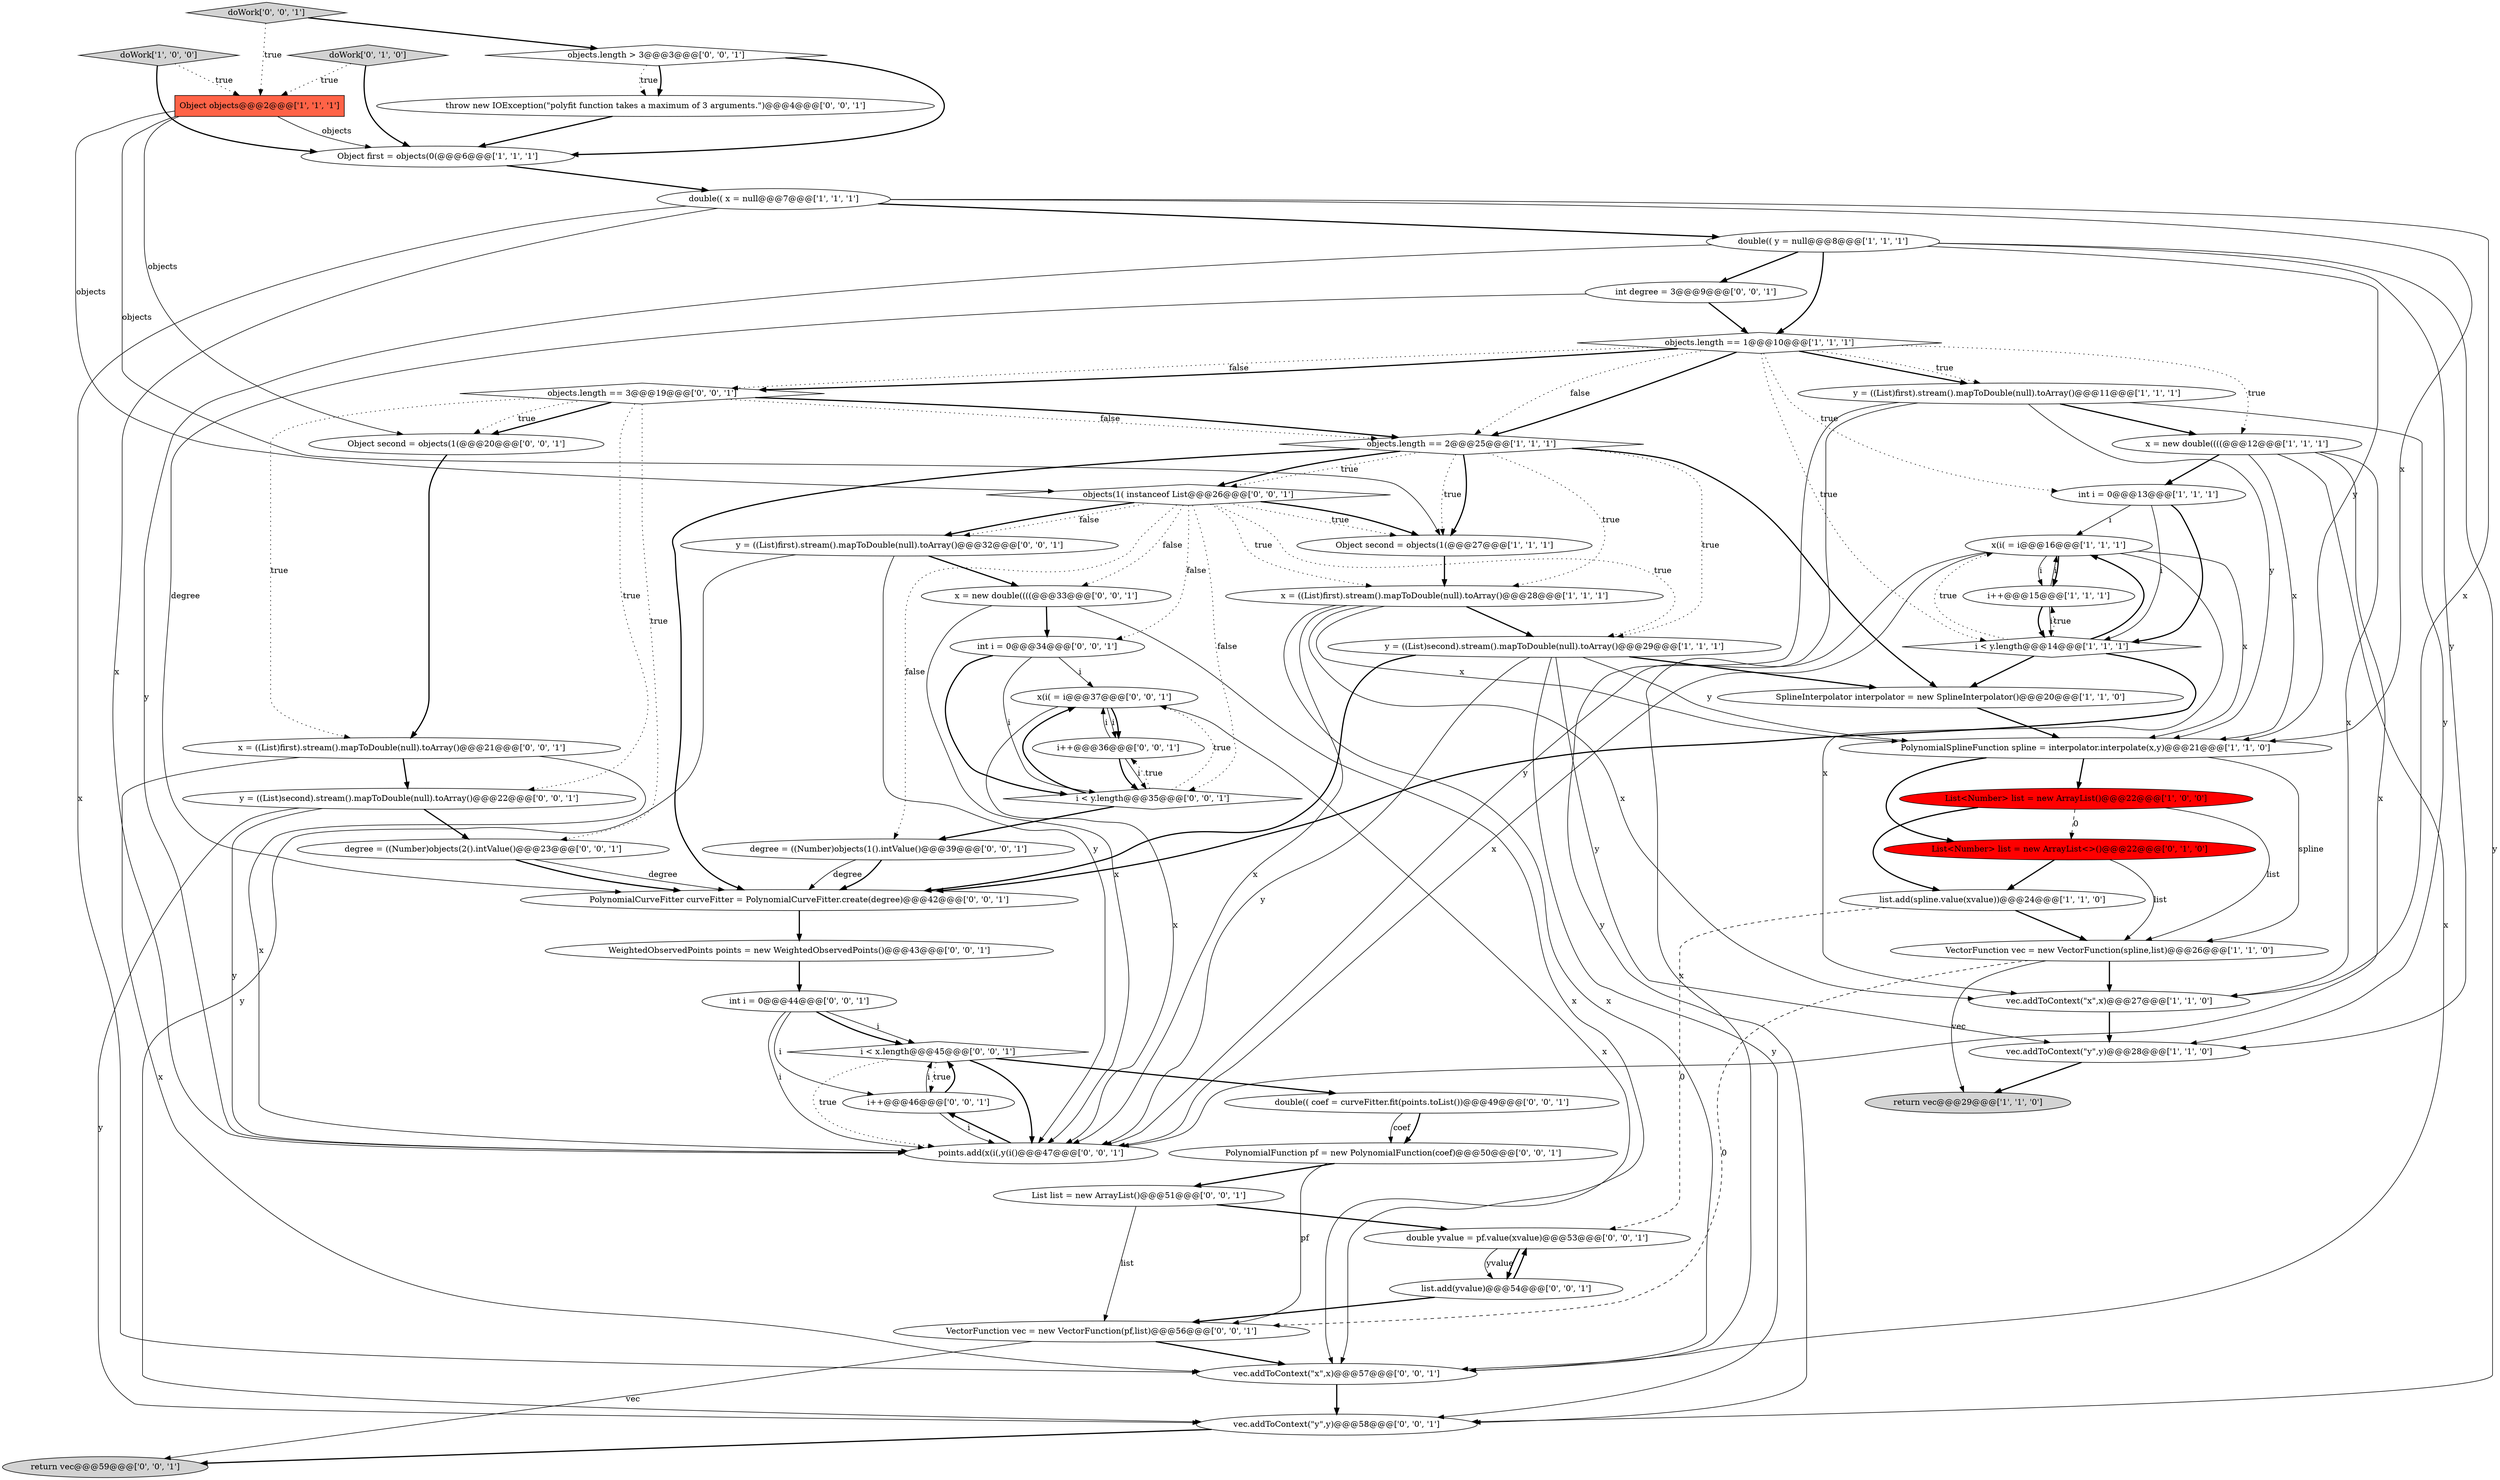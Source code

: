 digraph {
22 [style = filled, label = "objects.length == 1@@@10@@@['1', '1', '1']", fillcolor = white, shape = diamond image = "AAA0AAABBB1BBB"];
30 [style = filled, label = "x = new double((((@@@33@@@['0', '0', '1']", fillcolor = white, shape = ellipse image = "AAA0AAABBB3BBB"];
54 [style = filled, label = "int i = 0@@@44@@@['0', '0', '1']", fillcolor = white, shape = ellipse image = "AAA0AAABBB3BBB"];
12 [style = filled, label = "doWork['1', '0', '0']", fillcolor = lightgray, shape = diamond image = "AAA0AAABBB1BBB"];
31 [style = filled, label = "vec.addToContext(\"y\",y)@@@58@@@['0', '0', '1']", fillcolor = white, shape = ellipse image = "AAA0AAABBB3BBB"];
7 [style = filled, label = "VectorFunction vec = new VectorFunction(spline,list)@@@26@@@['1', '1', '0']", fillcolor = white, shape = ellipse image = "AAA0AAABBB1BBB"];
23 [style = filled, label = "List<Number> list = new ArrayList()@@@22@@@['1', '0', '0']", fillcolor = red, shape = ellipse image = "AAA1AAABBB1BBB"];
41 [style = filled, label = "degree = ((Number)objects(2().intValue()@@@23@@@['0', '0', '1']", fillcolor = white, shape = ellipse image = "AAA0AAABBB3BBB"];
52 [style = filled, label = "objects.length == 3@@@19@@@['0', '0', '1']", fillcolor = white, shape = diamond image = "AAA0AAABBB3BBB"];
55 [style = filled, label = "objects.length > 3@@@3@@@['0', '0', '1']", fillcolor = white, shape = diamond image = "AAA0AAABBB3BBB"];
24 [style = filled, label = "doWork['0', '1', '0']", fillcolor = lightgray, shape = diamond image = "AAA0AAABBB2BBB"];
33 [style = filled, label = "list.add(yvalue)@@@54@@@['0', '0', '1']", fillcolor = white, shape = ellipse image = "AAA0AAABBB3BBB"];
48 [style = filled, label = "i++@@@36@@@['0', '0', '1']", fillcolor = white, shape = ellipse image = "AAA0AAABBB3BBB"];
28 [style = filled, label = "VectorFunction vec = new VectorFunction(pf,list)@@@56@@@['0', '0', '1']", fillcolor = white, shape = ellipse image = "AAA0AAABBB3BBB"];
45 [style = filled, label = "vec.addToContext(\"x\",x)@@@57@@@['0', '0', '1']", fillcolor = white, shape = ellipse image = "AAA0AAABBB3BBB"];
5 [style = filled, label = "double(( x = null@@@7@@@['1', '1', '1']", fillcolor = white, shape = ellipse image = "AAA0AAABBB1BBB"];
10 [style = filled, label = "SplineInterpolator interpolator = new SplineInterpolator()@@@20@@@['1', '1', '0']", fillcolor = white, shape = ellipse image = "AAA0AAABBB1BBB"];
27 [style = filled, label = "x(i( = i@@@37@@@['0', '0', '1']", fillcolor = white, shape = ellipse image = "AAA0AAABBB3BBB"];
29 [style = filled, label = "int degree = 3@@@9@@@['0', '0', '1']", fillcolor = white, shape = ellipse image = "AAA0AAABBB3BBB"];
51 [style = filled, label = "return vec@@@59@@@['0', '0', '1']", fillcolor = lightgray, shape = ellipse image = "AAA0AAABBB3BBB"];
36 [style = filled, label = "y = ((List)second).stream().mapToDouble(null).toArray()@@@22@@@['0', '0', '1']", fillcolor = white, shape = ellipse image = "AAA0AAABBB3BBB"];
32 [style = filled, label = "i < x.length@@@45@@@['0', '0', '1']", fillcolor = white, shape = diamond image = "AAA0AAABBB3BBB"];
3 [style = filled, label = "Object first = objects(0(@@@6@@@['1', '1', '1']", fillcolor = white, shape = ellipse image = "AAA0AAABBB1BBB"];
35 [style = filled, label = "WeightedObservedPoints points = new WeightedObservedPoints()@@@43@@@['0', '0', '1']", fillcolor = white, shape = ellipse image = "AAA0AAABBB3BBB"];
37 [style = filled, label = "PolynomialFunction pf = new PolynomialFunction(coef)@@@50@@@['0', '0', '1']", fillcolor = white, shape = ellipse image = "AAA0AAABBB3BBB"];
34 [style = filled, label = "List list = new ArrayList()@@@51@@@['0', '0', '1']", fillcolor = white, shape = ellipse image = "AAA0AAABBB3BBB"];
8 [style = filled, label = "int i = 0@@@13@@@['1', '1', '1']", fillcolor = white, shape = ellipse image = "AAA0AAABBB1BBB"];
14 [style = filled, label = "i++@@@15@@@['1', '1', '1']", fillcolor = white, shape = ellipse image = "AAA0AAABBB1BBB"];
15 [style = filled, label = "objects.length == 2@@@25@@@['1', '1', '1']", fillcolor = white, shape = diamond image = "AAA0AAABBB1BBB"];
20 [style = filled, label = "x(i( = i@@@16@@@['1', '1', '1']", fillcolor = white, shape = ellipse image = "AAA0AAABBB1BBB"];
40 [style = filled, label = "PolynomialCurveFitter curveFitter = PolynomialCurveFitter.create(degree)@@@42@@@['0', '0', '1']", fillcolor = white, shape = ellipse image = "AAA0AAABBB3BBB"];
6 [style = filled, label = "x = ((List)first).stream().mapToDouble(null).toArray()@@@28@@@['1', '1', '1']", fillcolor = white, shape = ellipse image = "AAA0AAABBB1BBB"];
42 [style = filled, label = "i++@@@46@@@['0', '0', '1']", fillcolor = white, shape = ellipse image = "AAA0AAABBB3BBB"];
46 [style = filled, label = "double yvalue = pf.value(xvalue)@@@53@@@['0', '0', '1']", fillcolor = white, shape = ellipse image = "AAA0AAABBB3BBB"];
25 [style = filled, label = "List<Number> list = new ArrayList<>()@@@22@@@['0', '1', '0']", fillcolor = red, shape = ellipse image = "AAA1AAABBB2BBB"];
47 [style = filled, label = "throw new IOException(\"polyfit function takes a maximum of 3 arguments.\")@@@4@@@['0', '0', '1']", fillcolor = white, shape = ellipse image = "AAA0AAABBB3BBB"];
56 [style = filled, label = "int i = 0@@@34@@@['0', '0', '1']", fillcolor = white, shape = ellipse image = "AAA0AAABBB3BBB"];
17 [style = filled, label = "list.add(spline.value(xvalue))@@@24@@@['1', '1', '0']", fillcolor = white, shape = ellipse image = "AAA0AAABBB1BBB"];
9 [style = filled, label = "y = ((List)first).stream().mapToDouble(null).toArray()@@@11@@@['1', '1', '1']", fillcolor = white, shape = ellipse image = "AAA0AAABBB1BBB"];
43 [style = filled, label = "Object second = objects(1(@@@20@@@['0', '0', '1']", fillcolor = white, shape = ellipse image = "AAA0AAABBB3BBB"];
4 [style = filled, label = "double(( y = null@@@8@@@['1', '1', '1']", fillcolor = white, shape = ellipse image = "AAA0AAABBB1BBB"];
38 [style = filled, label = "y = ((List)first).stream().mapToDouble(null).toArray()@@@32@@@['0', '0', '1']", fillcolor = white, shape = ellipse image = "AAA0AAABBB3BBB"];
44 [style = filled, label = "degree = ((Number)objects(1().intValue()@@@39@@@['0', '0', '1']", fillcolor = white, shape = ellipse image = "AAA0AAABBB3BBB"];
21 [style = filled, label = "vec.addToContext(\"x\",x)@@@27@@@['1', '1', '0']", fillcolor = white, shape = ellipse image = "AAA0AAABBB1BBB"];
0 [style = filled, label = "vec.addToContext(\"y\",y)@@@28@@@['1', '1', '0']", fillcolor = white, shape = ellipse image = "AAA0AAABBB1BBB"];
1 [style = filled, label = "i < y.length@@@14@@@['1', '1', '1']", fillcolor = white, shape = diamond image = "AAA0AAABBB1BBB"];
39 [style = filled, label = "objects(1( instanceof List@@@26@@@['0', '0', '1']", fillcolor = white, shape = diamond image = "AAA0AAABBB3BBB"];
49 [style = filled, label = "points.add(x(i(,y(i()@@@47@@@['0', '0', '1']", fillcolor = white, shape = ellipse image = "AAA0AAABBB3BBB"];
53 [style = filled, label = "x = ((List)first).stream().mapToDouble(null).toArray()@@@21@@@['0', '0', '1']", fillcolor = white, shape = ellipse image = "AAA0AAABBB3BBB"];
50 [style = filled, label = "doWork['0', '0', '1']", fillcolor = lightgray, shape = diamond image = "AAA0AAABBB3BBB"];
18 [style = filled, label = "Object objects@@@2@@@['1', '1', '1']", fillcolor = tomato, shape = box image = "AAA0AAABBB1BBB"];
16 [style = filled, label = "PolynomialSplineFunction spline = interpolator.interpolate(x,y)@@@21@@@['1', '1', '0']", fillcolor = white, shape = ellipse image = "AAA0AAABBB1BBB"];
26 [style = filled, label = "double(( coef = curveFitter.fit(points.toList())@@@49@@@['0', '0', '1']", fillcolor = white, shape = ellipse image = "AAA0AAABBB3BBB"];
11 [style = filled, label = "Object second = objects(1(@@@27@@@['1', '1', '1']", fillcolor = white, shape = ellipse image = "AAA0AAABBB1BBB"];
57 [style = filled, label = "i < y.length@@@35@@@['0', '0', '1']", fillcolor = white, shape = diamond image = "AAA0AAABBB3BBB"];
19 [style = filled, label = "x = new double((((@@@12@@@['1', '1', '1']", fillcolor = white, shape = ellipse image = "AAA0AAABBB1BBB"];
13 [style = filled, label = "return vec@@@29@@@['1', '1', '0']", fillcolor = lightgray, shape = ellipse image = "AAA0AAABBB1BBB"];
2 [style = filled, label = "y = ((List)second).stream().mapToDouble(null).toArray()@@@29@@@['1', '1', '1']", fillcolor = white, shape = ellipse image = "AAA0AAABBB1BBB"];
2->16 [style = solid, label="y"];
27->45 [style = solid, label="x"];
15->10 [style = bold, label=""];
20->45 [style = solid, label="x"];
34->46 [style = bold, label=""];
22->15 [style = bold, label=""];
20->49 [style = solid, label="x"];
2->0 [style = solid, label="y"];
0->13 [style = bold, label=""];
55->47 [style = bold, label=""];
23->25 [style = dashed, label="0"];
27->48 [style = solid, label="i"];
52->36 [style = dotted, label="true"];
39->11 [style = dotted, label="true"];
1->20 [style = bold, label=""];
8->20 [style = solid, label="i"];
5->45 [style = solid, label="x"];
45->31 [style = bold, label=""];
37->28 [style = solid, label="pf"];
4->31 [style = solid, label="y"];
7->13 [style = solid, label="vec"];
30->49 [style = solid, label="x"];
18->43 [style = solid, label="objects"];
34->28 [style = solid, label="list"];
36->31 [style = solid, label="y"];
48->27 [style = solid, label="i"];
8->1 [style = bold, label=""];
53->36 [style = bold, label=""];
39->44 [style = dotted, label="false"];
3->5 [style = bold, label=""];
38->30 [style = bold, label=""];
32->42 [style = dotted, label="true"];
15->11 [style = bold, label=""];
41->40 [style = solid, label="degree"];
54->49 [style = solid, label="i"];
33->46 [style = bold, label=""];
50->55 [style = bold, label=""];
17->46 [style = dashed, label="0"];
43->53 [style = bold, label=""];
39->38 [style = bold, label=""];
39->30 [style = dotted, label="false"];
57->48 [style = dotted, label="true"];
23->17 [style = bold, label=""];
9->16 [style = solid, label="y"];
46->33 [style = solid, label="yvalue"];
19->45 [style = solid, label="x"];
20->21 [style = solid, label="x"];
28->45 [style = bold, label=""];
6->21 [style = solid, label="x"];
30->45 [style = solid, label="x"];
52->15 [style = dotted, label="false"];
39->2 [style = dotted, label="true"];
4->49 [style = solid, label="y"];
22->19 [style = dotted, label="true"];
22->52 [style = dotted, label="false"];
21->0 [style = bold, label=""];
54->32 [style = solid, label="i"];
36->41 [style = bold, label=""];
35->54 [style = bold, label=""];
32->49 [style = dotted, label="true"];
32->49 [style = bold, label=""];
33->28 [style = bold, label=""];
15->2 [style = dotted, label="true"];
27->49 [style = solid, label="x"];
22->9 [style = bold, label=""];
20->14 [style = bold, label=""];
12->18 [style = dotted, label="true"];
56->57 [style = bold, label=""];
32->26 [style = bold, label=""];
56->27 [style = solid, label="i"];
6->2 [style = bold, label=""];
50->18 [style = dotted, label="true"];
9->49 [style = solid, label="y"];
42->49 [style = solid, label="i"];
31->51 [style = bold, label=""];
53->45 [style = solid, label="x"];
46->33 [style = bold, label=""];
42->32 [style = bold, label=""];
5->16 [style = solid, label="x"];
26->37 [style = bold, label=""];
22->15 [style = dotted, label="false"];
52->41 [style = dotted, label="true"];
28->51 [style = solid, label="vec"];
22->9 [style = dotted, label="true"];
6->16 [style = solid, label="x"];
4->22 [style = bold, label=""];
24->3 [style = bold, label=""];
24->18 [style = dotted, label="true"];
52->15 [style = bold, label=""];
40->35 [style = bold, label=""];
47->3 [style = bold, label=""];
6->45 [style = solid, label="x"];
20->14 [style = solid, label="i"];
42->32 [style = solid, label="i"];
4->29 [style = bold, label=""];
16->23 [style = bold, label=""];
19->16 [style = solid, label="x"];
56->57 [style = solid, label="i"];
55->47 [style = dotted, label="true"];
2->10 [style = bold, label=""];
6->49 [style = solid, label="x"];
25->17 [style = bold, label=""];
52->53 [style = dotted, label="true"];
5->21 [style = solid, label="x"];
25->7 [style = solid, label="list"];
52->43 [style = bold, label=""];
22->1 [style = dotted, label="true"];
16->7 [style = solid, label="spline"];
10->16 [style = bold, label=""];
41->40 [style = bold, label=""];
7->28 [style = dashed, label="0"];
38->49 [style = solid, label="y"];
5->4 [style = bold, label=""];
53->49 [style = solid, label="x"];
15->11 [style = dotted, label="true"];
2->49 [style = solid, label="y"];
14->20 [style = solid, label="i"];
9->19 [style = bold, label=""];
15->40 [style = bold, label=""];
9->31 [style = solid, label="y"];
12->3 [style = bold, label=""];
18->3 [style = solid, label="objects"];
4->0 [style = solid, label="y"];
29->40 [style = solid, label="degree"];
1->20 [style = dotted, label="true"];
9->0 [style = solid, label="y"];
18->11 [style = solid, label="objects"];
49->42 [style = bold, label=""];
39->38 [style = dotted, label="false"];
39->57 [style = dotted, label="false"];
39->6 [style = dotted, label="true"];
48->57 [style = bold, label=""];
39->56 [style = dotted, label="false"];
1->40 [style = bold, label=""];
15->39 [style = dotted, label="true"];
52->43 [style = dotted, label="true"];
44->40 [style = solid, label="degree"];
22->52 [style = bold, label=""];
11->6 [style = bold, label=""];
36->49 [style = solid, label="y"];
19->21 [style = solid, label="x"];
44->40 [style = bold, label=""];
16->25 [style = bold, label=""];
2->40 [style = bold, label=""];
55->3 [style = bold, label=""];
1->14 [style = dotted, label="true"];
39->11 [style = bold, label=""];
19->49 [style = solid, label="x"];
19->8 [style = bold, label=""];
14->1 [style = bold, label=""];
17->7 [style = bold, label=""];
22->8 [style = dotted, label="true"];
57->27 [style = bold, label=""];
20->16 [style = solid, label="x"];
18->39 [style = solid, label="objects"];
4->16 [style = solid, label="y"];
48->57 [style = solid, label="i"];
57->27 [style = dotted, label="true"];
8->1 [style = solid, label="i"];
37->34 [style = bold, label=""];
15->39 [style = bold, label=""];
15->6 [style = dotted, label="true"];
14->1 [style = solid, label="i"];
27->48 [style = bold, label=""];
30->56 [style = bold, label=""];
7->21 [style = bold, label=""];
54->32 [style = bold, label=""];
5->49 [style = solid, label="x"];
57->44 [style = bold, label=""];
29->22 [style = bold, label=""];
54->42 [style = solid, label="i"];
26->37 [style = solid, label="coef"];
1->10 [style = bold, label=""];
2->31 [style = solid, label="y"];
23->7 [style = solid, label="list"];
38->31 [style = solid, label="y"];
}
